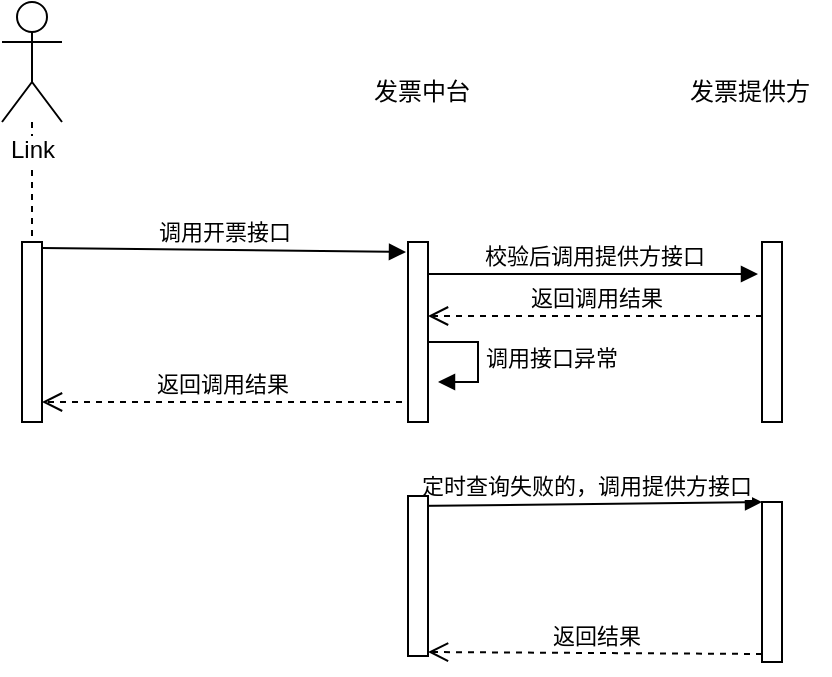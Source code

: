 <mxfile pages="1" version="11.2.1" type="github"><diagram id="LE7GMwA7oeccAruLPDXT" name="Page-1"><mxGraphModel dx="868" dy="403" grid="1" gridSize="10" guides="1" tooltips="1" connect="1" arrows="1" fold="1" page="1" pageScale="1" pageWidth="827" pageHeight="1169" math="0" shadow="0"><root><mxCell id="0"/><mxCell id="1" parent="0"/><mxCell id="mC9n6QI7rBRstka_r5N_-8" style="edgeStyle=orthogonalEdgeStyle;rounded=0;orthogonalLoop=1;jettySize=auto;html=1;entryX=0.5;entryY=0.013;entryDx=0;entryDy=0;entryPerimeter=0;dashed=1;endArrow=none;endFill=0;" parent="1" source="mC9n6QI7rBRstka_r5N_-1" target="mC9n6QI7rBRstka_r5N_-5" edge="1"><mxGeometry relative="1" as="geometry"/></mxCell><mxCell id="mC9n6QI7rBRstka_r5N_-1" value="Link" style="shape=umlActor;verticalLabelPosition=bottom;labelBackgroundColor=#ffffff;verticalAlign=top;html=1;outlineConnect=0;" parent="1" vertex="1"><mxGeometry x="210" y="50" width="30" height="60" as="geometry"/></mxCell><mxCell id="mC9n6QI7rBRstka_r5N_-2" value="发票中台" style="text;html=1;strokeColor=none;fillColor=none;align=center;verticalAlign=middle;whiteSpace=wrap;rounded=0;" parent="1" vertex="1"><mxGeometry x="390" y="80" width="60" height="30" as="geometry"/></mxCell><mxCell id="mC9n6QI7rBRstka_r5N_-3" value="发票提供方" style="text;html=1;strokeColor=none;fillColor=none;align=center;verticalAlign=middle;whiteSpace=wrap;rounded=0;" parent="1" vertex="1"><mxGeometry x="544" y="75" width="80" height="40" as="geometry"/></mxCell><mxCell id="mC9n6QI7rBRstka_r5N_-5" value="" style="html=1;points=[];perimeter=orthogonalPerimeter;" parent="1" vertex="1"><mxGeometry x="220" y="170" width="10" height="90" as="geometry"/></mxCell><mxCell id="mC9n6QI7rBRstka_r5N_-9" value="" style="html=1;points=[];perimeter=orthogonalPerimeter;" parent="1" vertex="1"><mxGeometry x="413" y="170" width="10" height="90" as="geometry"/></mxCell><mxCell id="mC9n6QI7rBRstka_r5N_-10" value="调用开票接口" style="html=1;verticalAlign=bottom;startArrow=none;startFill=0;endArrow=block;startSize=8;entryX=-0.1;entryY=0.025;entryDx=0;entryDy=0;entryPerimeter=0;" parent="1" edge="1"><mxGeometry width="60" relative="1" as="geometry"><mxPoint x="230" y="173" as="sourcePoint"/><mxPoint x="412" y="175" as="targetPoint"/></mxGeometry></mxCell><mxCell id="mC9n6QI7rBRstka_r5N_-11" value="" style="html=1;points=[];perimeter=orthogonalPerimeter;" parent="1" vertex="1"><mxGeometry x="590" y="170" width="10" height="90" as="geometry"/></mxCell><mxCell id="mC9n6QI7rBRstka_r5N_-12" value="校验后调用提供方接口" style="html=1;verticalAlign=bottom;endArrow=block;entryX=-0.2;entryY=0;entryDx=0;entryDy=0;entryPerimeter=0;" parent="1" edge="1"><mxGeometry width="80" relative="1" as="geometry"><mxPoint x="423" y="186" as="sourcePoint"/><mxPoint x="588" y="186" as="targetPoint"/></mxGeometry></mxCell><mxCell id="mC9n6QI7rBRstka_r5N_-13" value="返回调用结果" style="html=1;verticalAlign=bottom;endArrow=open;dashed=1;endSize=8;" parent="1" edge="1"><mxGeometry relative="1" as="geometry"><mxPoint x="590" y="207" as="sourcePoint"/><mxPoint x="423" y="207" as="targetPoint"/></mxGeometry></mxCell><mxCell id="mC9n6QI7rBRstka_r5N_-16" value="返回调用结果" style="html=1;verticalAlign=bottom;endArrow=open;dashed=1;endSize=8;" parent="1" edge="1"><mxGeometry relative="1" as="geometry"><mxPoint x="410" y="250" as="sourcePoint"/><mxPoint x="230" y="250" as="targetPoint"/></mxGeometry></mxCell><mxCell id="mC9n6QI7rBRstka_r5N_-18" value="调用接口异常" style="edgeStyle=orthogonalEdgeStyle;html=1;align=left;spacingLeft=2;endArrow=block;rounded=0;entryX=1;entryY=0;" parent="1" edge="1"><mxGeometry relative="1" as="geometry"><mxPoint x="423" y="220" as="sourcePoint"/><Array as="points"><mxPoint x="448" y="220"/></Array><mxPoint x="428" y="240" as="targetPoint"/></mxGeometry></mxCell><mxCell id="4ffZA0SERRYzU1RMvdru-1" value="" style="html=1;points=[];perimeter=orthogonalPerimeter;" vertex="1" parent="1"><mxGeometry x="590" y="300" width="10" height="80" as="geometry"/></mxCell><mxCell id="4ffZA0SERRYzU1RMvdru-2" value="定时查询失败的，调用提供方接口" style="html=1;verticalAlign=bottom;endArrow=block;entryX=0;entryY=0;exitX=0.1;exitY=0.063;exitDx=0;exitDy=0;exitPerimeter=0;" edge="1" target="4ffZA0SERRYzU1RMvdru-1" parent="1" source="4ffZA0SERRYzU1RMvdru-5"><mxGeometry relative="1" as="geometry"><mxPoint x="430" y="300" as="sourcePoint"/></mxGeometry></mxCell><mxCell id="4ffZA0SERRYzU1RMvdru-3" value="返回结果" style="html=1;verticalAlign=bottom;endArrow=open;dashed=1;endSize=8;exitX=0;exitY=0.95;entryX=1;entryY=0.975;entryDx=0;entryDy=0;entryPerimeter=0;" edge="1" source="4ffZA0SERRYzU1RMvdru-1" parent="1" target="4ffZA0SERRYzU1RMvdru-5"><mxGeometry relative="1" as="geometry"><mxPoint x="420" y="376" as="targetPoint"/></mxGeometry></mxCell><mxCell id="4ffZA0SERRYzU1RMvdru-5" value="" style="html=1;points=[];perimeter=orthogonalPerimeter;" vertex="1" parent="1"><mxGeometry x="413" y="297" width="10" height="80" as="geometry"/></mxCell></root></mxGraphModel></diagram></mxfile>